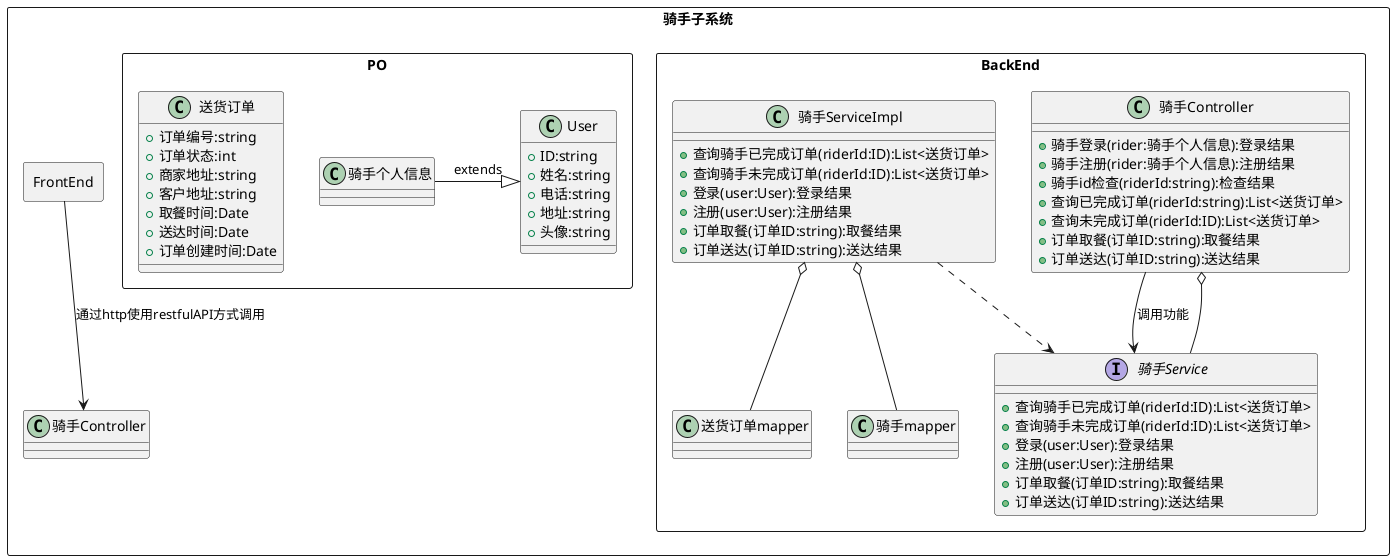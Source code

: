 @startuml
'https://plantuml.com/class-diagram





rectangle 骑手子系统{
rectangle FrontEnd{
}
FrontEnd -->骑手Controller:通过http使用restfulAPI方式调用

rectangle BackEnd{
class 骑手Controller{
    + 骑手登录(rider:骑手个人信息):登录结果
    + 骑手注册(rider:骑手个人信息):注册结果
    + 骑手id检查(riderId:string):检查结果
    + 查询已完成订单(riderId:string):List<送货订单>
    + 查询未完成订单(riderId:ID):List<送货订单>
    + 订单取餐(订单ID:string):取餐结果
    + 订单送达(订单ID:string):送达结果
    }
骑手Controller o-- 骑手Service
骑手Controller --> 骑手Service:调用功能

    class 骑手mapper{
    }
    class 送货订单mapper{
    }

Interface 骑手Service{
    + 查询骑手已完成订单(riderId:ID):List<送货订单>
    + 查询骑手未完成订单(riderId:ID):List<送货订单>
    + 登录(user:User):登录结果
    + 注册(user:User):注册结果
    + 订单取餐(订单ID:string):取餐结果
    + 订单送达(订单ID:string):送达结果
}
class 骑手ServiceImpl{
    + 查询骑手已完成订单(riderId:ID):List<送货订单>
    + 查询骑手未完成订单(riderId:ID):List<送货订单>
    + 登录(user:User):登录结果
    + 注册(user:User):注册结果
    + 订单取餐(订单ID:string):取餐结果
    + 订单送达(订单ID:string):送达结果
}
骑手ServiceImpl o-- 骑手mapper
骑手ServiceImpl o-- 送货订单mapper
}
骑手ServiceImpl ..>骑手Service
rectangle PO{
    class 送货订单{
    + 订单编号:string
    + 订单状态:int
    + 商家地址:string
    + 客户地址:string
    + 取餐时间:Date
    + 送达时间:Date
    + 订单创建时间:Date
    }

    class 骑手个人信息{
    }

        class User{
        + ID:string
        + 姓名:string
        + 电话:string
        + 地址:string
        + 头像:string
        }
骑手个人信息-|>User:extends
}
}

@enduml